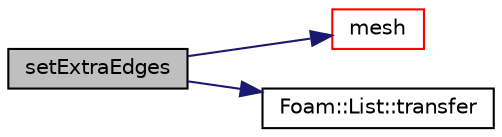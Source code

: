 digraph "setExtraEdges"
{
  bgcolor="transparent";
  edge [fontname="Helvetica",fontsize="10",labelfontname="Helvetica",labelfontsize="10"];
  node [fontname="Helvetica",fontsize="10",shape=record];
  rankdir="LR";
  Node1 [label="setExtraEdges",height=0.2,width=0.4,color="black", fillcolor="grey75", style="filled", fontcolor="black"];
  Node1 -> Node2 [color="midnightblue",fontsize="10",style="solid",fontname="Helvetica"];
  Node2 [label="mesh",height=0.2,width=0.4,color="red",URL="$a00150.html#a755c3307c0a74eb80926b68bb037674c"];
  Node1 -> Node3 [color="midnightblue",fontsize="10",style="solid",fontname="Helvetica"];
  Node3 [label="Foam::List::transfer",height=0.2,width=0.4,color="black",URL="$a01366.html#a25ad1d2084d16b234b0cf91c07e832c0",tooltip="Transfer the contents of the argument List into this list. "];
}

